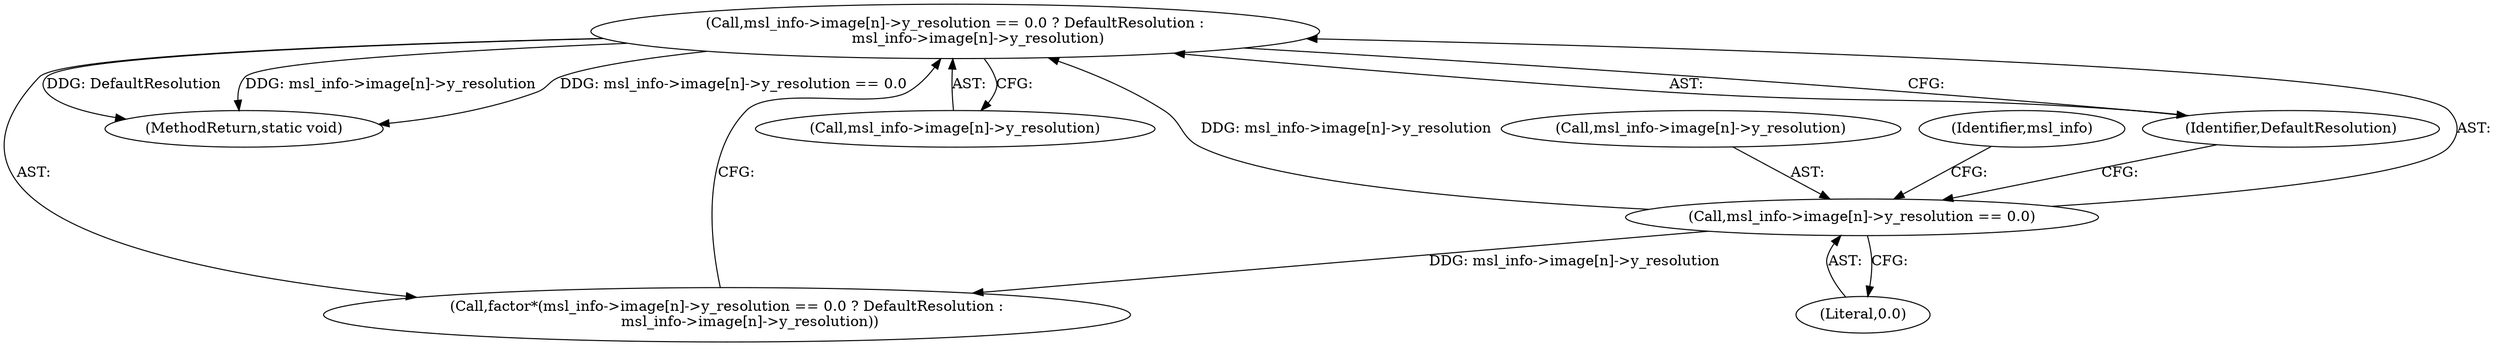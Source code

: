 digraph "0_ImageMagick_56d6e20de489113617cbbddaf41e92600a34db22@array" {
"1013875" [label="(Call,msl_info->image[n]->y_resolution == 0.0 ? DefaultResolution :\n          msl_info->image[n]->y_resolution)"];
"1013876" [label="(Call,msl_info->image[n]->y_resolution == 0.0)"];
"1013885" [label="(Identifier,DefaultResolution)"];
"1013876" [label="(Call,msl_info->image[n]->y_resolution == 0.0)"];
"1019610" [label="(MethodReturn,static void)"];
"1013875" [label="(Call,msl_info->image[n]->y_resolution == 0.0 ? DefaultResolution :\n          msl_info->image[n]->y_resolution)"];
"1013873" [label="(Call,factor*(msl_info->image[n]->y_resolution == 0.0 ? DefaultResolution :\n          msl_info->image[n]->y_resolution))"];
"1013884" [label="(Literal,0.0)"];
"1013877" [label="(Call,msl_info->image[n]->y_resolution)"];
"1013889" [label="(Identifier,msl_info)"];
"1013886" [label="(Call,msl_info->image[n]->y_resolution)"];
"1013875" -> "1013873"  [label="AST: "];
"1013875" -> "1013885"  [label="CFG: "];
"1013875" -> "1013886"  [label="CFG: "];
"1013876" -> "1013875"  [label="AST: "];
"1013885" -> "1013875"  [label="AST: "];
"1013886" -> "1013875"  [label="AST: "];
"1013873" -> "1013875"  [label="CFG: "];
"1013875" -> "1019610"  [label="DDG: DefaultResolution"];
"1013875" -> "1019610"  [label="DDG: msl_info->image[n]->y_resolution"];
"1013875" -> "1019610"  [label="DDG: msl_info->image[n]->y_resolution == 0.0"];
"1013876" -> "1013875"  [label="DDG: msl_info->image[n]->y_resolution"];
"1013876" -> "1013884"  [label="CFG: "];
"1013877" -> "1013876"  [label="AST: "];
"1013884" -> "1013876"  [label="AST: "];
"1013885" -> "1013876"  [label="CFG: "];
"1013889" -> "1013876"  [label="CFG: "];
"1013876" -> "1013873"  [label="DDG: msl_info->image[n]->y_resolution"];
}
